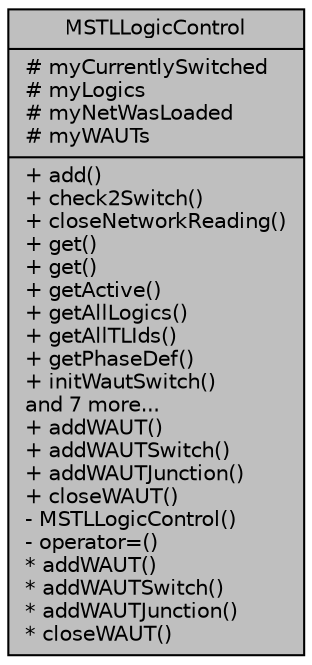 digraph "MSTLLogicControl"
{
  edge [fontname="Helvetica",fontsize="10",labelfontname="Helvetica",labelfontsize="10"];
  node [fontname="Helvetica",fontsize="10",shape=record];
  Node1 [label="{MSTLLogicControl\n|# myCurrentlySwitched\l# myLogics\l# myNetWasLoaded\l# myWAUTs\l|+ add()\l+ check2Switch()\l+ closeNetworkReading()\l+ get()\l+ get()\l+ getActive()\l+ getAllLogics()\l+ getAllTLIds()\l+ getPhaseDef()\l+ initWautSwitch()\land 7 more...\l+ addWAUT()\l+ addWAUTSwitch()\l+ addWAUTJunction()\l+ closeWAUT()\l- MSTLLogicControl()\l- operator=()\l* addWAUT()\l* addWAUTSwitch()\l* addWAUTJunction()\l* closeWAUT()\l}",height=0.2,width=0.4,color="black", fillcolor="grey75", style="filled", fontcolor="black"];
}
